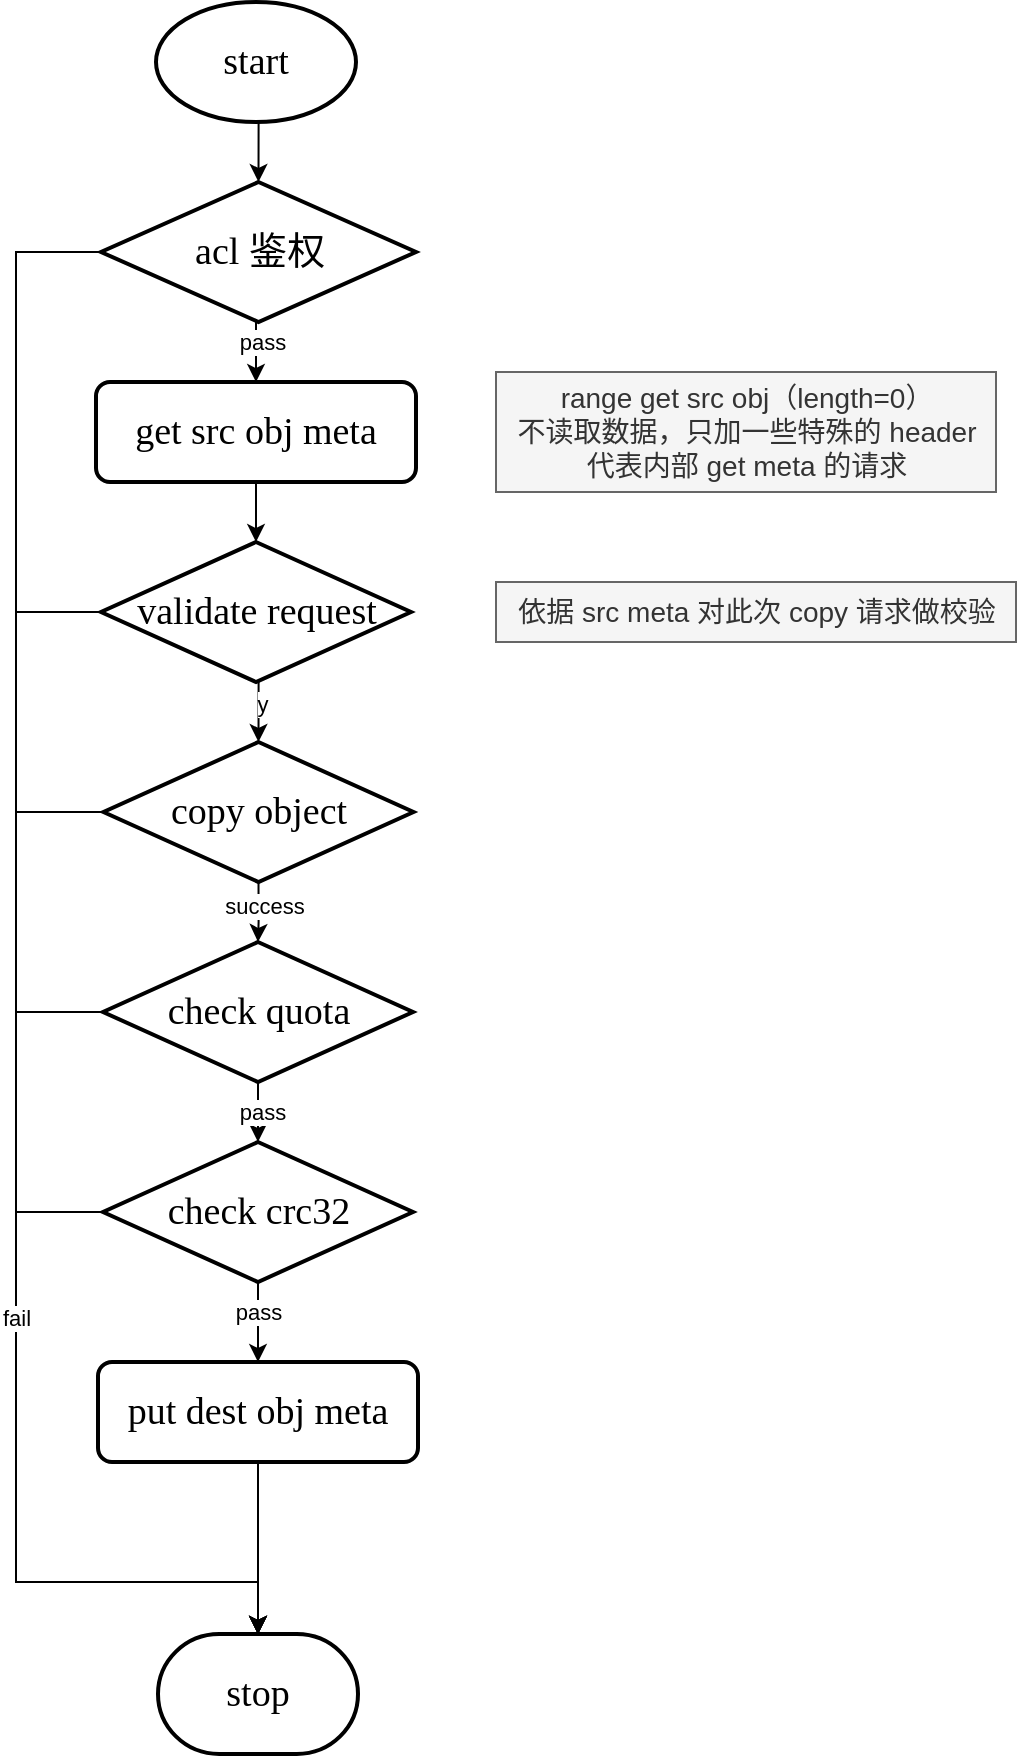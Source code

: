 <mxfile version="27.0.3">
  <diagram name="第 1 页" id="vDAvAMq9xSwGJKB_N2aB">
    <mxGraphModel dx="1678" dy="969" grid="1" gridSize="10" guides="1" tooltips="1" connect="1" arrows="1" fold="1" page="1" pageScale="1" pageWidth="827" pageHeight="1169" math="0" shadow="0">
      <root>
        <mxCell id="0" />
        <mxCell id="1" parent="0" />
        <mxCell id="7ib3BzU_In25O04w2GeJ-33" value="" style="group" vertex="1" connectable="0" parent="1">
          <mxGeometry x="280" y="30" width="500" height="876" as="geometry" />
        </mxCell>
        <mxCell id="7ib3BzU_In25O04w2GeJ-1" value="&lt;font style=&quot;font-size: 19px;&quot; face=&quot;Times New Roman&quot;&gt;start&lt;/font&gt;" style="strokeWidth=2;html=1;shape=mxgraph.flowchart.start_1;whiteSpace=wrap;" vertex="1" parent="7ib3BzU_In25O04w2GeJ-33">
          <mxGeometry x="70" width="100" height="60" as="geometry" />
        </mxCell>
        <mxCell id="7ib3BzU_In25O04w2GeJ-12" style="edgeStyle=orthogonalEdgeStyle;rounded=0;orthogonalLoop=1;jettySize=auto;html=1;exitX=0.5;exitY=1;exitDx=0;exitDy=0;exitPerimeter=0;entryX=0.5;entryY=0;entryDx=0;entryDy=0;" edge="1" parent="7ib3BzU_In25O04w2GeJ-33" source="7ib3BzU_In25O04w2GeJ-2" target="7ib3BzU_In25O04w2GeJ-3">
          <mxGeometry relative="1" as="geometry" />
        </mxCell>
        <mxCell id="7ib3BzU_In25O04w2GeJ-19" value="pass" style="edgeLabel;html=1;align=center;verticalAlign=middle;resizable=0;points=[];" vertex="1" connectable="0" parent="7ib3BzU_In25O04w2GeJ-12">
          <mxGeometry x="-0.331" y="3" relative="1" as="geometry">
            <mxPoint as="offset" />
          </mxGeometry>
        </mxCell>
        <mxCell id="7ib3BzU_In25O04w2GeJ-2" value="acl 鉴权" style="strokeWidth=2;html=1;shape=mxgraph.flowchart.decision;whiteSpace=wrap;fontFamily=Times New Roman;fontSize=19;" vertex="1" parent="7ib3BzU_In25O04w2GeJ-33">
          <mxGeometry x="42.5" y="90" width="157.5" height="70" as="geometry" />
        </mxCell>
        <mxCell id="7ib3BzU_In25O04w2GeJ-3" value="get src obj meta" style="rounded=1;whiteSpace=wrap;html=1;absoluteArcSize=1;arcSize=14;strokeWidth=2;fontFamily=Times New Roman;fontSize=19;" vertex="1" parent="7ib3BzU_In25O04w2GeJ-33">
          <mxGeometry x="40" y="190" width="160" height="50" as="geometry" />
        </mxCell>
        <mxCell id="7ib3BzU_In25O04w2GeJ-4" value="validate request" style="strokeWidth=2;html=1;shape=mxgraph.flowchart.decision;whiteSpace=wrap;fontFamily=Times New Roman;fontSize=19;" vertex="1" parent="7ib3BzU_In25O04w2GeJ-33">
          <mxGeometry x="42.5" y="270" width="155" height="70" as="geometry" />
        </mxCell>
        <mxCell id="7ib3BzU_In25O04w2GeJ-6" value="put dest obj meta" style="rounded=1;whiteSpace=wrap;html=1;absoluteArcSize=1;arcSize=14;strokeWidth=2;fontFamily=Times New Roman;fontSize=19;" vertex="1" parent="7ib3BzU_In25O04w2GeJ-33">
          <mxGeometry x="41" y="680" width="160" height="50" as="geometry" />
        </mxCell>
        <mxCell id="7ib3BzU_In25O04w2GeJ-15" style="edgeStyle=orthogonalEdgeStyle;rounded=0;orthogonalLoop=1;jettySize=auto;html=1;exitX=0.5;exitY=1;exitDx=0;exitDy=0;exitPerimeter=0;" edge="1" parent="7ib3BzU_In25O04w2GeJ-33" source="7ib3BzU_In25O04w2GeJ-7" target="7ib3BzU_In25O04w2GeJ-8">
          <mxGeometry relative="1" as="geometry" />
        </mxCell>
        <mxCell id="7ib3BzU_In25O04w2GeJ-21" value="success" style="edgeLabel;html=1;align=center;verticalAlign=middle;resizable=0;points=[];" vertex="1" connectable="0" parent="7ib3BzU_In25O04w2GeJ-15">
          <mxGeometry x="-0.389" y="2" relative="1" as="geometry">
            <mxPoint y="2" as="offset" />
          </mxGeometry>
        </mxCell>
        <mxCell id="7ib3BzU_In25O04w2GeJ-7" value="copy object" style="strokeWidth=2;html=1;shape=mxgraph.flowchart.decision;whiteSpace=wrap;fontFamily=Times New Roman;fontSize=19;" vertex="1" parent="7ib3BzU_In25O04w2GeJ-33">
          <mxGeometry x="43.75" y="370" width="155" height="70" as="geometry" />
        </mxCell>
        <mxCell id="7ib3BzU_In25O04w2GeJ-8" value="check quota" style="strokeWidth=2;html=1;shape=mxgraph.flowchart.decision;whiteSpace=wrap;fontFamily=Times New Roman;fontSize=19;" vertex="1" parent="7ib3BzU_In25O04w2GeJ-33">
          <mxGeometry x="43.5" y="470" width="155" height="70" as="geometry" />
        </mxCell>
        <mxCell id="7ib3BzU_In25O04w2GeJ-17" style="edgeStyle=orthogonalEdgeStyle;rounded=0;orthogonalLoop=1;jettySize=auto;html=1;exitX=0.5;exitY=1;exitDx=0;exitDy=0;exitPerimeter=0;entryX=0.5;entryY=0;entryDx=0;entryDy=0;" edge="1" parent="7ib3BzU_In25O04w2GeJ-33" source="7ib3BzU_In25O04w2GeJ-9" target="7ib3BzU_In25O04w2GeJ-6">
          <mxGeometry relative="1" as="geometry" />
        </mxCell>
        <mxCell id="7ib3BzU_In25O04w2GeJ-23" value="pass" style="edgeLabel;html=1;align=center;verticalAlign=middle;resizable=0;points=[];" vertex="1" connectable="0" parent="7ib3BzU_In25O04w2GeJ-17">
          <mxGeometry x="-0.244" relative="1" as="geometry">
            <mxPoint as="offset" />
          </mxGeometry>
        </mxCell>
        <mxCell id="7ib3BzU_In25O04w2GeJ-9" value="check crc32" style="strokeWidth=2;html=1;shape=mxgraph.flowchart.decision;whiteSpace=wrap;fontFamily=Times New Roman;fontSize=19;" vertex="1" parent="7ib3BzU_In25O04w2GeJ-33">
          <mxGeometry x="43.5" y="570" width="155" height="70" as="geometry" />
        </mxCell>
        <mxCell id="7ib3BzU_In25O04w2GeJ-10" value="&lt;font style=&quot;font-size: 19px;&quot; face=&quot;Times New Roman&quot;&gt;stop&lt;/font&gt;" style="strokeWidth=2;html=1;shape=mxgraph.flowchart.terminator;whiteSpace=wrap;" vertex="1" parent="7ib3BzU_In25O04w2GeJ-33">
          <mxGeometry x="71" y="816" width="100" height="60" as="geometry" />
        </mxCell>
        <mxCell id="7ib3BzU_In25O04w2GeJ-11" style="edgeStyle=orthogonalEdgeStyle;rounded=0;orthogonalLoop=1;jettySize=auto;html=1;exitX=0.5;exitY=1;exitDx=0;exitDy=0;exitPerimeter=0;entryX=0.5;entryY=0;entryDx=0;entryDy=0;entryPerimeter=0;" edge="1" parent="7ib3BzU_In25O04w2GeJ-33" source="7ib3BzU_In25O04w2GeJ-1" target="7ib3BzU_In25O04w2GeJ-2">
          <mxGeometry relative="1" as="geometry" />
        </mxCell>
        <mxCell id="7ib3BzU_In25O04w2GeJ-13" style="edgeStyle=orthogonalEdgeStyle;rounded=0;orthogonalLoop=1;jettySize=auto;html=1;exitX=0.5;exitY=1;exitDx=0;exitDy=0;entryX=0.5;entryY=0;entryDx=0;entryDy=0;entryPerimeter=0;" edge="1" parent="7ib3BzU_In25O04w2GeJ-33" source="7ib3BzU_In25O04w2GeJ-3" target="7ib3BzU_In25O04w2GeJ-4">
          <mxGeometry relative="1" as="geometry" />
        </mxCell>
        <mxCell id="7ib3BzU_In25O04w2GeJ-14" style="edgeStyle=orthogonalEdgeStyle;rounded=0;orthogonalLoop=1;jettySize=auto;html=1;exitX=0.5;exitY=1;exitDx=0;exitDy=0;exitPerimeter=0;entryX=0.5;entryY=0;entryDx=0;entryDy=0;entryPerimeter=0;" edge="1" parent="7ib3BzU_In25O04w2GeJ-33" source="7ib3BzU_In25O04w2GeJ-4" target="7ib3BzU_In25O04w2GeJ-7">
          <mxGeometry relative="1" as="geometry" />
        </mxCell>
        <mxCell id="7ib3BzU_In25O04w2GeJ-20" value="y" style="edgeLabel;html=1;align=center;verticalAlign=middle;resizable=0;points=[];" vertex="1" connectable="0" parent="7ib3BzU_In25O04w2GeJ-14">
          <mxGeometry x="-0.249" y="1" relative="1" as="geometry">
            <mxPoint as="offset" />
          </mxGeometry>
        </mxCell>
        <mxCell id="7ib3BzU_In25O04w2GeJ-16" style="edgeStyle=orthogonalEdgeStyle;rounded=0;orthogonalLoop=1;jettySize=auto;html=1;exitX=0.5;exitY=1;exitDx=0;exitDy=0;exitPerimeter=0;entryX=0.5;entryY=0;entryDx=0;entryDy=0;entryPerimeter=0;" edge="1" parent="7ib3BzU_In25O04w2GeJ-33" source="7ib3BzU_In25O04w2GeJ-8" target="7ib3BzU_In25O04w2GeJ-9">
          <mxGeometry relative="1" as="geometry" />
        </mxCell>
        <mxCell id="7ib3BzU_In25O04w2GeJ-22" value="pass" style="edgeLabel;html=1;align=center;verticalAlign=middle;resizable=0;points=[];" vertex="1" connectable="0" parent="7ib3BzU_In25O04w2GeJ-16">
          <mxGeometry x="0.008" y="2" relative="1" as="geometry">
            <mxPoint as="offset" />
          </mxGeometry>
        </mxCell>
        <mxCell id="7ib3BzU_In25O04w2GeJ-18" style="edgeStyle=orthogonalEdgeStyle;rounded=0;orthogonalLoop=1;jettySize=auto;html=1;exitX=0.5;exitY=1;exitDx=0;exitDy=0;entryX=0.5;entryY=0;entryDx=0;entryDy=0;entryPerimeter=0;" edge="1" parent="7ib3BzU_In25O04w2GeJ-33" source="7ib3BzU_In25O04w2GeJ-6" target="7ib3BzU_In25O04w2GeJ-10">
          <mxGeometry relative="1" as="geometry" />
        </mxCell>
        <mxCell id="7ib3BzU_In25O04w2GeJ-25" style="edgeStyle=orthogonalEdgeStyle;rounded=0;orthogonalLoop=1;jettySize=auto;html=1;exitX=0;exitY=0.5;exitDx=0;exitDy=0;exitPerimeter=0;entryX=0.5;entryY=0;entryDx=0;entryDy=0;entryPerimeter=0;" edge="1" parent="7ib3BzU_In25O04w2GeJ-33" source="7ib3BzU_In25O04w2GeJ-2" target="7ib3BzU_In25O04w2GeJ-10">
          <mxGeometry relative="1" as="geometry">
            <Array as="points">
              <mxPoint y="125" />
              <mxPoint y="790" />
              <mxPoint x="121" y="790" />
            </Array>
          </mxGeometry>
        </mxCell>
        <mxCell id="7ib3BzU_In25O04w2GeJ-26" style="edgeStyle=orthogonalEdgeStyle;rounded=0;orthogonalLoop=1;jettySize=auto;html=1;exitX=0;exitY=0.5;exitDx=0;exitDy=0;exitPerimeter=0;entryX=0.5;entryY=0;entryDx=0;entryDy=0;entryPerimeter=0;" edge="1" parent="7ib3BzU_In25O04w2GeJ-33" source="7ib3BzU_In25O04w2GeJ-4" target="7ib3BzU_In25O04w2GeJ-10">
          <mxGeometry relative="1" as="geometry">
            <Array as="points">
              <mxPoint y="305" />
              <mxPoint y="790" />
              <mxPoint x="121" y="790" />
            </Array>
          </mxGeometry>
        </mxCell>
        <mxCell id="7ib3BzU_In25O04w2GeJ-27" style="edgeStyle=orthogonalEdgeStyle;rounded=0;orthogonalLoop=1;jettySize=auto;html=1;exitX=0;exitY=0.5;exitDx=0;exitDy=0;exitPerimeter=0;entryX=0.5;entryY=0;entryDx=0;entryDy=0;entryPerimeter=0;" edge="1" parent="7ib3BzU_In25O04w2GeJ-33" source="7ib3BzU_In25O04w2GeJ-7" target="7ib3BzU_In25O04w2GeJ-10">
          <mxGeometry relative="1" as="geometry">
            <Array as="points">
              <mxPoint y="405" />
              <mxPoint y="790" />
              <mxPoint x="121" y="790" />
            </Array>
          </mxGeometry>
        </mxCell>
        <mxCell id="7ib3BzU_In25O04w2GeJ-28" style="edgeStyle=orthogonalEdgeStyle;rounded=0;orthogonalLoop=1;jettySize=auto;html=1;exitX=0;exitY=0.5;exitDx=0;exitDy=0;exitPerimeter=0;entryX=0.5;entryY=0;entryDx=0;entryDy=0;entryPerimeter=0;" edge="1" parent="7ib3BzU_In25O04w2GeJ-33" source="7ib3BzU_In25O04w2GeJ-8" target="7ib3BzU_In25O04w2GeJ-10">
          <mxGeometry relative="1" as="geometry">
            <Array as="points">
              <mxPoint y="505" />
              <mxPoint y="790" />
              <mxPoint x="121" y="790" />
            </Array>
          </mxGeometry>
        </mxCell>
        <mxCell id="7ib3BzU_In25O04w2GeJ-29" style="edgeStyle=orthogonalEdgeStyle;rounded=0;orthogonalLoop=1;jettySize=auto;html=1;exitX=0;exitY=0.5;exitDx=0;exitDy=0;exitPerimeter=0;entryX=0.5;entryY=0;entryDx=0;entryDy=0;entryPerimeter=0;" edge="1" parent="7ib3BzU_In25O04w2GeJ-33" source="7ib3BzU_In25O04w2GeJ-9" target="7ib3BzU_In25O04w2GeJ-10">
          <mxGeometry relative="1" as="geometry">
            <Array as="points">
              <mxPoint y="605" />
              <mxPoint y="790" />
              <mxPoint x="121" y="790" />
            </Array>
          </mxGeometry>
        </mxCell>
        <mxCell id="7ib3BzU_In25O04w2GeJ-30" value="fail" style="edgeLabel;html=1;align=center;verticalAlign=middle;resizable=0;points=[];" vertex="1" connectable="0" parent="7ib3BzU_In25O04w2GeJ-29">
          <mxGeometry x="-0.483" relative="1" as="geometry">
            <mxPoint y="-1" as="offset" />
          </mxGeometry>
        </mxCell>
        <mxCell id="7ib3BzU_In25O04w2GeJ-31" value="依据 src meta 对此次 copy 请求做校验" style="text;html=1;align=center;verticalAlign=middle;resizable=0;points=[];autosize=1;strokeColor=#666666;fillColor=#f5f5f5;fontSize=14;fontColor=#333333;" vertex="1" parent="7ib3BzU_In25O04w2GeJ-33">
          <mxGeometry x="240" y="290" width="260" height="30" as="geometry" />
        </mxCell>
        <mxCell id="7ib3BzU_In25O04w2GeJ-32" value="range get src obj（length=0）&lt;div&gt;不读取数据，只加一些特殊的 header&lt;/div&gt;&lt;div&gt;代表内部 get meta 的请求&lt;/div&gt;" style="text;html=1;align=center;verticalAlign=middle;resizable=0;points=[];autosize=1;strokeColor=#666666;fillColor=#f5f5f5;fontSize=14;fontColor=#333333;" vertex="1" parent="7ib3BzU_In25O04w2GeJ-33">
          <mxGeometry x="240" y="185" width="250" height="60" as="geometry" />
        </mxCell>
      </root>
    </mxGraphModel>
  </diagram>
</mxfile>
